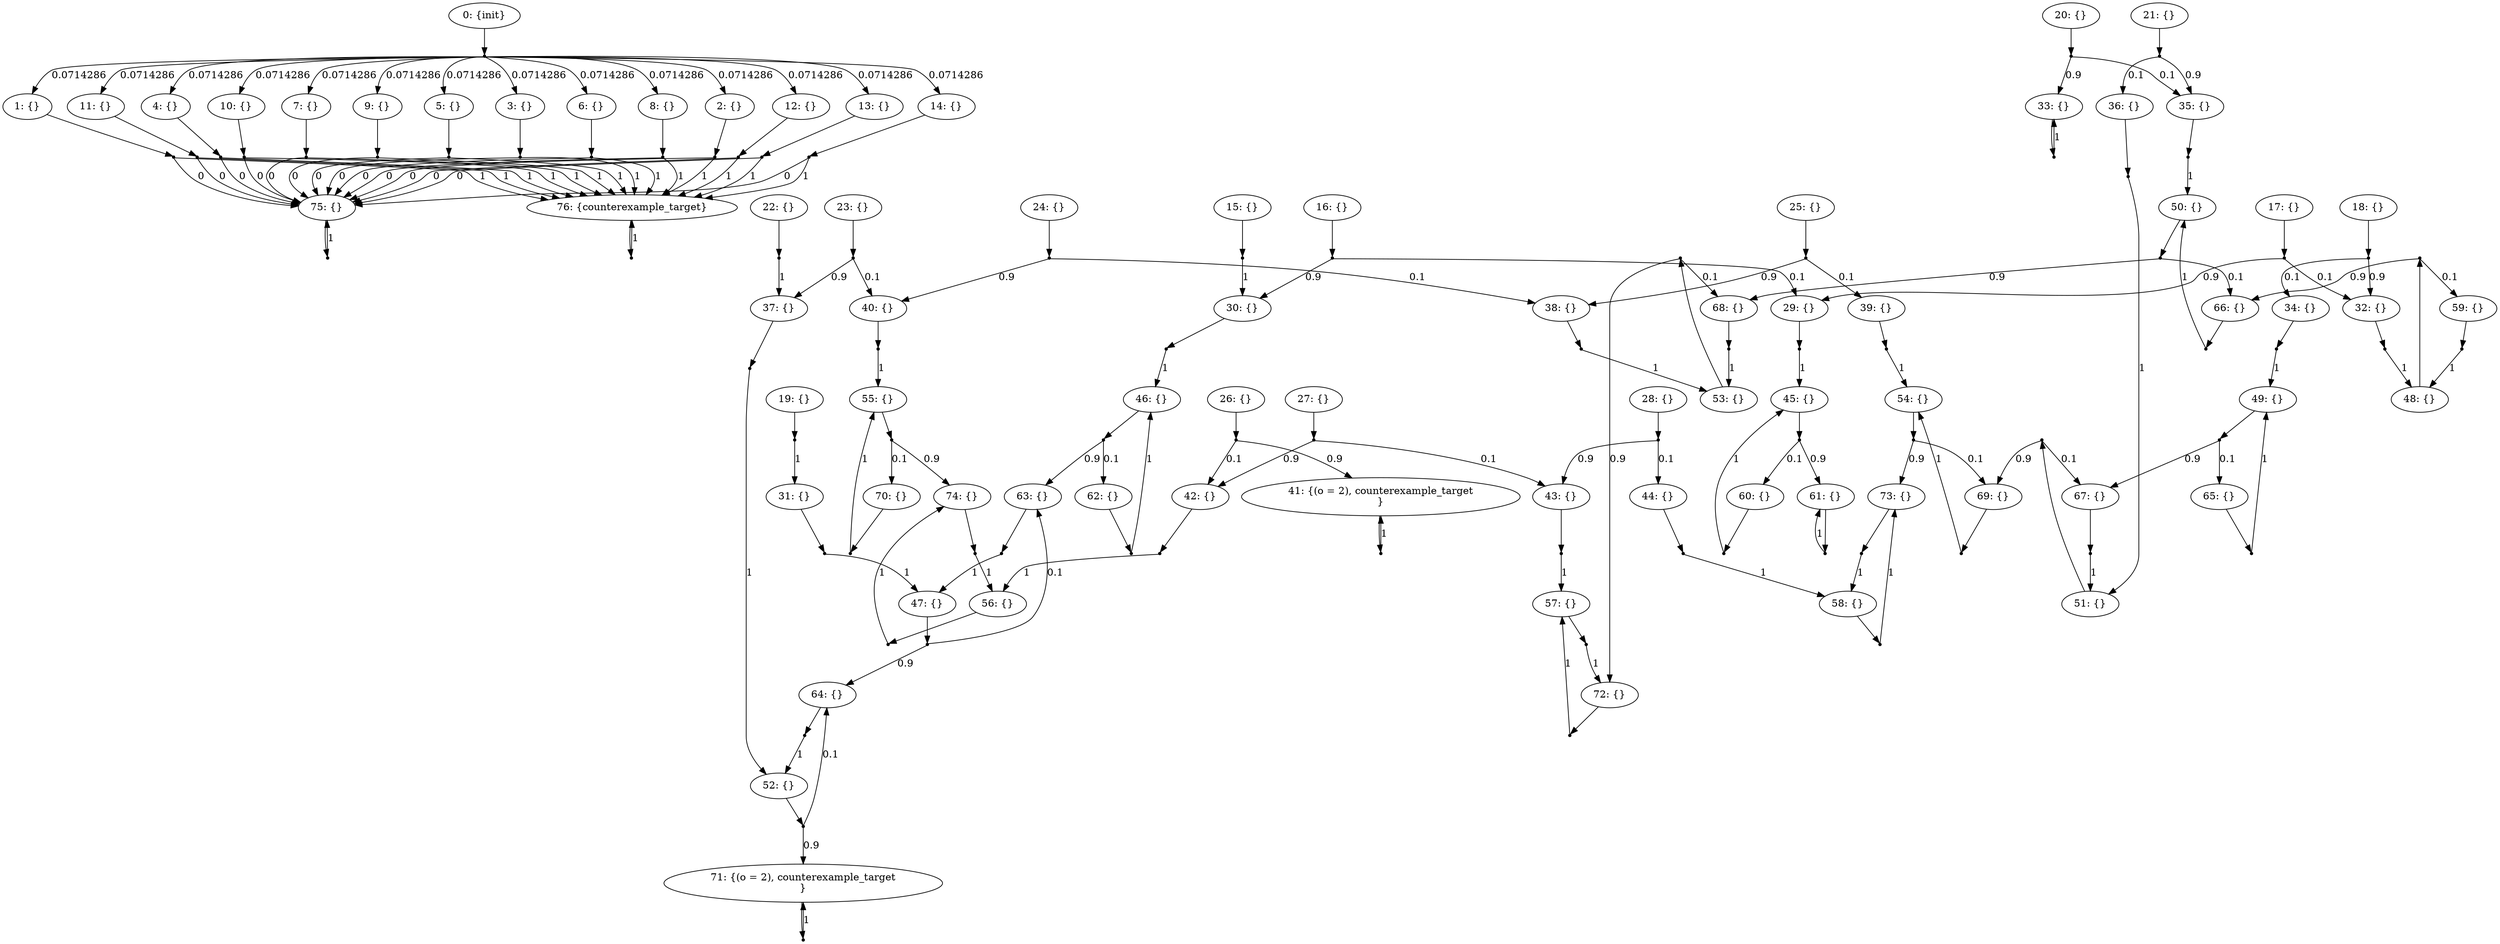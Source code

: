 digraph model {
	0 [ label = "0: {init}" ];
	1 [ label = "1: {}" ];
	2 [ label = "2: {}" ];
	3 [ label = "3: {}" ];
	4 [ label = "4: {}" ];
	5 [ label = "5: {}" ];
	6 [ label = "6: {}" ];
	7 [ label = "7: {}" ];
	8 [ label = "8: {}" ];
	9 [ label = "9: {}" ];
	10 [ label = "10: {}" ];
	11 [ label = "11: {}" ];
	12 [ label = "12: {}" ];
	13 [ label = "13: {}" ];
	14 [ label = "14: {}" ];
	15 [ label = "15: {}" ];
	16 [ label = "16: {}" ];
	17 [ label = "17: {}" ];
	18 [ label = "18: {}" ];
	19 [ label = "19: {}" ];
	20 [ label = "20: {}" ];
	21 [ label = "21: {}" ];
	22 [ label = "22: {}" ];
	23 [ label = "23: {}" ];
	24 [ label = "24: {}" ];
	25 [ label = "25: {}" ];
	26 [ label = "26: {}" ];
	27 [ label = "27: {}" ];
	28 [ label = "28: {}" ];
	29 [ label = "29: {}" ];
	30 [ label = "30: {}" ];
	31 [ label = "31: {}" ];
	32 [ label = "32: {}" ];
	33 [ label = "33: {}" ];
	34 [ label = "34: {}" ];
	35 [ label = "35: {}" ];
	36 [ label = "36: {}" ];
	37 [ label = "37: {}" ];
	38 [ label = "38: {}" ];
	39 [ label = "39: {}" ];
	40 [ label = "40: {}" ];
	41 [ label = "41: {(o = 2), counterexample_target
}" ];
	42 [ label = "42: {}" ];
	43 [ label = "43: {}" ];
	44 [ label = "44: {}" ];
	45 [ label = "45: {}" ];
	46 [ label = "46: {}" ];
	47 [ label = "47: {}" ];
	48 [ label = "48: {}" ];
	49 [ label = "49: {}" ];
	50 [ label = "50: {}" ];
	51 [ label = "51: {}" ];
	52 [ label = "52: {}" ];
	53 [ label = "53: {}" ];
	54 [ label = "54: {}" ];
	55 [ label = "55: {}" ];
	56 [ label = "56: {}" ];
	57 [ label = "57: {}" ];
	58 [ label = "58: {}" ];
	59 [ label = "59: {}" ];
	60 [ label = "60: {}" ];
	61 [ label = "61: {}" ];
	62 [ label = "62: {}" ];
	63 [ label = "63: {}" ];
	64 [ label = "64: {}" ];
	65 [ label = "65: {}" ];
	66 [ label = "66: {}" ];
	67 [ label = "67: {}" ];
	68 [ label = "68: {}" ];
	69 [ label = "69: {}" ];
	70 [ label = "70: {}" ];
	71 [ label = "71: {(o = 2), counterexample_target
}" ];
	72 [ label = "72: {}" ];
	73 [ label = "73: {}" ];
	74 [ label = "74: {}" ];
	75 [ label = "75: {}" ];
	76 [ label = "76: {counterexample_target}" ];
	"0c0" [shape = "point"];
	0 -> "0c0";
	"0c0" -> 1 [ label= "0.0714286" ];
	"0c0" -> 2 [ label= "0.0714286" ];
	"0c0" -> 3 [ label= "0.0714286" ];
	"0c0" -> 4 [ label= "0.0714286" ];
	"0c0" -> 5 [ label= "0.0714286" ];
	"0c0" -> 6 [ label= "0.0714286" ];
	"0c0" -> 7 [ label= "0.0714286" ];
	"0c0" -> 8 [ label= "0.0714286" ];
	"0c0" -> 9 [ label= "0.0714286" ];
	"0c0" -> 10 [ label= "0.0714286" ];
	"0c0" -> 11 [ label= "0.0714286" ];
	"0c0" -> 12 [ label= "0.0714286" ];
	"0c0" -> 13 [ label= "0.0714286" ];
	"0c0" -> 14 [ label= "0.0714286" ];
	"1c0" [shape = "point"];
	1 -> "1c0";
	"1c0" -> 75 [ label= "0" ];
	"1c0" -> 76 [ label= "1" ];
	"2c0" [shape = "point"];
	2 -> "2c0";
	"2c0" -> 75 [ label= "0" ];
	"2c0" -> 76 [ label= "1" ];
	"3c0" [shape = "point"];
	3 -> "3c0";
	"3c0" -> 75 [ label= "0" ];
	"3c0" -> 76 [ label= "1" ];
	"4c0" [shape = "point"];
	4 -> "4c0";
	"4c0" -> 75 [ label= "0" ];
	"4c0" -> 76 [ label= "1" ];
	"5c0" [shape = "point"];
	5 -> "5c0";
	"5c0" -> 75 [ label= "0" ];
	"5c0" -> 76 [ label= "1" ];
	"6c0" [shape = "point"];
	6 -> "6c0";
	"6c0" -> 75 [ label= "0" ];
	"6c0" -> 76 [ label= "1" ];
	"7c0" [shape = "point"];
	7 -> "7c0";
	"7c0" -> 75 [ label= "0" ];
	"7c0" -> 76 [ label= "1" ];
	"8c0" [shape = "point"];
	8 -> "8c0";
	"8c0" -> 75 [ label= "0" ];
	"8c0" -> 76 [ label= "1" ];
	"9c0" [shape = "point"];
	9 -> "9c0";
	"9c0" -> 75 [ label= "0" ];
	"9c0" -> 76 [ label= "1" ];
	"10c0" [shape = "point"];
	10 -> "10c0";
	"10c0" -> 75 [ label= "0" ];
	"10c0" -> 76 [ label= "1" ];
	"11c0" [shape = "point"];
	11 -> "11c0";
	"11c0" -> 75 [ label= "0" ];
	"11c0" -> 76 [ label= "1" ];
	"12c0" [shape = "point"];
	12 -> "12c0";
	"12c0" -> 75 [ label= "0" ];
	"12c0" -> 76 [ label= "1" ];
	"13c0" [shape = "point"];
	13 -> "13c0";
	"13c0" -> 75 [ label= "0" ];
	"13c0" -> 76 [ label= "1" ];
	"14c0" [shape = "point"];
	14 -> "14c0";
	"14c0" -> 75 [ label= "0" ];
	"14c0" -> 76 [ label= "1" ];
	"15c0" [shape = "point"];
	15 -> "15c0";
	"15c0" -> 30 [ label= "1" ];
	"16c0" [shape = "point"];
	16 -> "16c0";
	"16c0" -> 29 [ label= "0.1" ];
	"16c0" -> 30 [ label= "0.9" ];
	"17c0" [shape = "point"];
	17 -> "17c0";
	"17c0" -> 29 [ label= "0.9" ];
	"17c0" -> 32 [ label= "0.1" ];
	"18c0" [shape = "point"];
	18 -> "18c0";
	"18c0" -> 32 [ label= "0.9" ];
	"18c0" -> 34 [ label= "0.1" ];
	"19c0" [shape = "point"];
	19 -> "19c0";
	"19c0" -> 31 [ label= "1" ];
	"20c0" [shape = "point"];
	20 -> "20c0";
	"20c0" -> 33 [ label= "0.9" ];
	"20c0" -> 35 [ label= "0.1" ];
	"21c0" [shape = "point"];
	21 -> "21c0";
	"21c0" -> 35 [ label= "0.9" ];
	"21c0" -> 36 [ label= "0.1" ];
	"22c0" [shape = "point"];
	22 -> "22c0";
	"22c0" -> 37 [ label= "1" ];
	"23c0" [shape = "point"];
	23 -> "23c0";
	"23c0" -> 37 [ label= "0.9" ];
	"23c0" -> 40 [ label= "0.1" ];
	"24c0" [shape = "point"];
	24 -> "24c0";
	"24c0" -> 38 [ label= "0.1" ];
	"24c0" -> 40 [ label= "0.9" ];
	"25c0" [shape = "point"];
	25 -> "25c0";
	"25c0" -> 38 [ label= "0.9" ];
	"25c0" -> 39 [ label= "0.1" ];
	"26c0" [shape = "point"];
	26 -> "26c0";
	"26c0" -> 41 [ label= "0.9" ];
	"26c0" -> 42 [ label= "0.1" ];
	"27c0" [shape = "point"];
	27 -> "27c0";
	"27c0" -> 42 [ label= "0.9" ];
	"27c0" -> 43 [ label= "0.1" ];
	"28c0" [shape = "point"];
	28 -> "28c0";
	"28c0" -> 43 [ label= "0.9" ];
	"28c0" -> 44 [ label= "0.1" ];
	"29c0" [shape = "point"];
	29 -> "29c0";
	"29c0" -> 45 [ label= "1" ];
	"30c0" [shape = "point"];
	30 -> "30c0";
	"30c0" -> 46 [ label= "1" ];
	"31c0" [shape = "point"];
	31 -> "31c0";
	"31c0" -> 47 [ label= "1" ];
	"32c0" [shape = "point"];
	32 -> "32c0";
	"32c0" -> 48 [ label= "1" ];
	"33c0" [shape = "point"];
	33 -> "33c0";
	"33c0" -> 33 [ label= "1" ];
	"34c0" [shape = "point"];
	34 -> "34c0";
	"34c0" -> 49 [ label= "1" ];
	"35c0" [shape = "point"];
	35 -> "35c0";
	"35c0" -> 50 [ label= "1" ];
	"36c0" [shape = "point"];
	36 -> "36c0";
	"36c0" -> 51 [ label= "1" ];
	"37c0" [shape = "point"];
	37 -> "37c0";
	"37c0" -> 52 [ label= "1" ];
	"38c0" [shape = "point"];
	38 -> "38c0";
	"38c0" -> 53 [ label= "1" ];
	"39c0" [shape = "point"];
	39 -> "39c0";
	"39c0" -> 54 [ label= "1" ];
	"40c0" [shape = "point"];
	40 -> "40c0";
	"40c0" -> 55 [ label= "1" ];
	"41c0" [shape = "point"];
	41 -> "41c0";
	"41c0" -> 41 [ label= "1" ];
	"42c0" [shape = "point"];
	42 -> "42c0";
	"42c0" -> 56 [ label= "1" ];
	"43c0" [shape = "point"];
	43 -> "43c0";
	"43c0" -> 57 [ label= "1" ];
	"44c0" [shape = "point"];
	44 -> "44c0";
	"44c0" -> 58 [ label= "1" ];
	"45c0" [shape = "point"];
	45 -> "45c0";
	"45c0" -> 60 [ label= "0.1" ];
	"45c0" -> 61 [ label= "0.9" ];
	"46c0" [shape = "point"];
	46 -> "46c0";
	"46c0" -> 62 [ label= "0.1" ];
	"46c0" -> 63 [ label= "0.9" ];
	"47c0" [shape = "point"];
	47 -> "47c0";
	"47c0" -> 63 [ label= "0.1" ];
	"47c0" -> 64 [ label= "0.9" ];
	"48c0" [shape = "point"];
	48 -> "48c0";
	"48c0" -> 59 [ label= "0.1" ];
	"48c0" -> 66 [ label= "0.9" ];
	"49c0" [shape = "point"];
	49 -> "49c0";
	"49c0" -> 65 [ label= "0.1" ];
	"49c0" -> 67 [ label= "0.9" ];
	"50c0" [shape = "point"];
	50 -> "50c0";
	"50c0" -> 66 [ label= "0.1" ];
	"50c0" -> 68 [ label= "0.9" ];
	"51c0" [shape = "point"];
	51 -> "51c0";
	"51c0" -> 67 [ label= "0.1" ];
	"51c0" -> 69 [ label= "0.9" ];
	"52c0" [shape = "point"];
	52 -> "52c0";
	"52c0" -> 64 [ label= "0.1" ];
	"52c0" -> 71 [ label= "0.9" ];
	"53c0" [shape = "point"];
	53 -> "53c0";
	"53c0" -> 68 [ label= "0.1" ];
	"53c0" -> 72 [ label= "0.9" ];
	"54c0" [shape = "point"];
	54 -> "54c0";
	"54c0" -> 69 [ label= "0.1" ];
	"54c0" -> 73 [ label= "0.9" ];
	"55c0" [shape = "point"];
	55 -> "55c0";
	"55c0" -> 70 [ label= "0.1" ];
	"55c0" -> 74 [ label= "0.9" ];
	"56c0" [shape = "point"];
	56 -> "56c0";
	"56c0" -> 74 [ label= "1" ];
	"57c0" [shape = "point"];
	57 -> "57c0";
	"57c0" -> 72 [ label= "1" ];
	"58c0" [shape = "point"];
	58 -> "58c0";
	"58c0" -> 73 [ label= "1" ];
	"59c0" [shape = "point"];
	59 -> "59c0";
	"59c0" -> 48 [ label= "1" ];
	"60c0" [shape = "point"];
	60 -> "60c0";
	"60c0" -> 45 [ label= "1" ];
	"61c0" [shape = "point"];
	61 -> "61c0";
	"61c0" -> 61 [ label= "1" ];
	"62c0" [shape = "point"];
	62 -> "62c0";
	"62c0" -> 46 [ label= "1" ];
	"63c0" [shape = "point"];
	63 -> "63c0";
	"63c0" -> 47 [ label= "1" ];
	"64c0" [shape = "point"];
	64 -> "64c0";
	"64c0" -> 52 [ label= "1" ];
	"65c0" [shape = "point"];
	65 -> "65c0";
	"65c0" -> 49 [ label= "1" ];
	"66c0" [shape = "point"];
	66 -> "66c0";
	"66c0" -> 50 [ label= "1" ];
	"67c0" [shape = "point"];
	67 -> "67c0";
	"67c0" -> 51 [ label= "1" ];
	"68c0" [shape = "point"];
	68 -> "68c0";
	"68c0" -> 53 [ label= "1" ];
	"69c0" [shape = "point"];
	69 -> "69c0";
	"69c0" -> 54 [ label= "1" ];
	"70c0" [shape = "point"];
	70 -> "70c0";
	"70c0" -> 55 [ label= "1" ];
	"71c0" [shape = "point"];
	71 -> "71c0";
	"71c0" -> 71 [ label= "1" ];
	"72c0" [shape = "point"];
	72 -> "72c0";
	"72c0" -> 57 [ label= "1" ];
	"73c0" [shape = "point"];
	73 -> "73c0";
	"73c0" -> 58 [ label= "1" ];
	"74c0" [shape = "point"];
	74 -> "74c0";
	"74c0" -> 56 [ label= "1" ];
	"75c0" [shape = "point"];
	75 -> "75c0";
	"75c0" -> 75 [ label= "1" ];
	"76c0" [shape = "point"];
	76 -> "76c0";
	"76c0" -> 76 [ label= "1" ];
}
